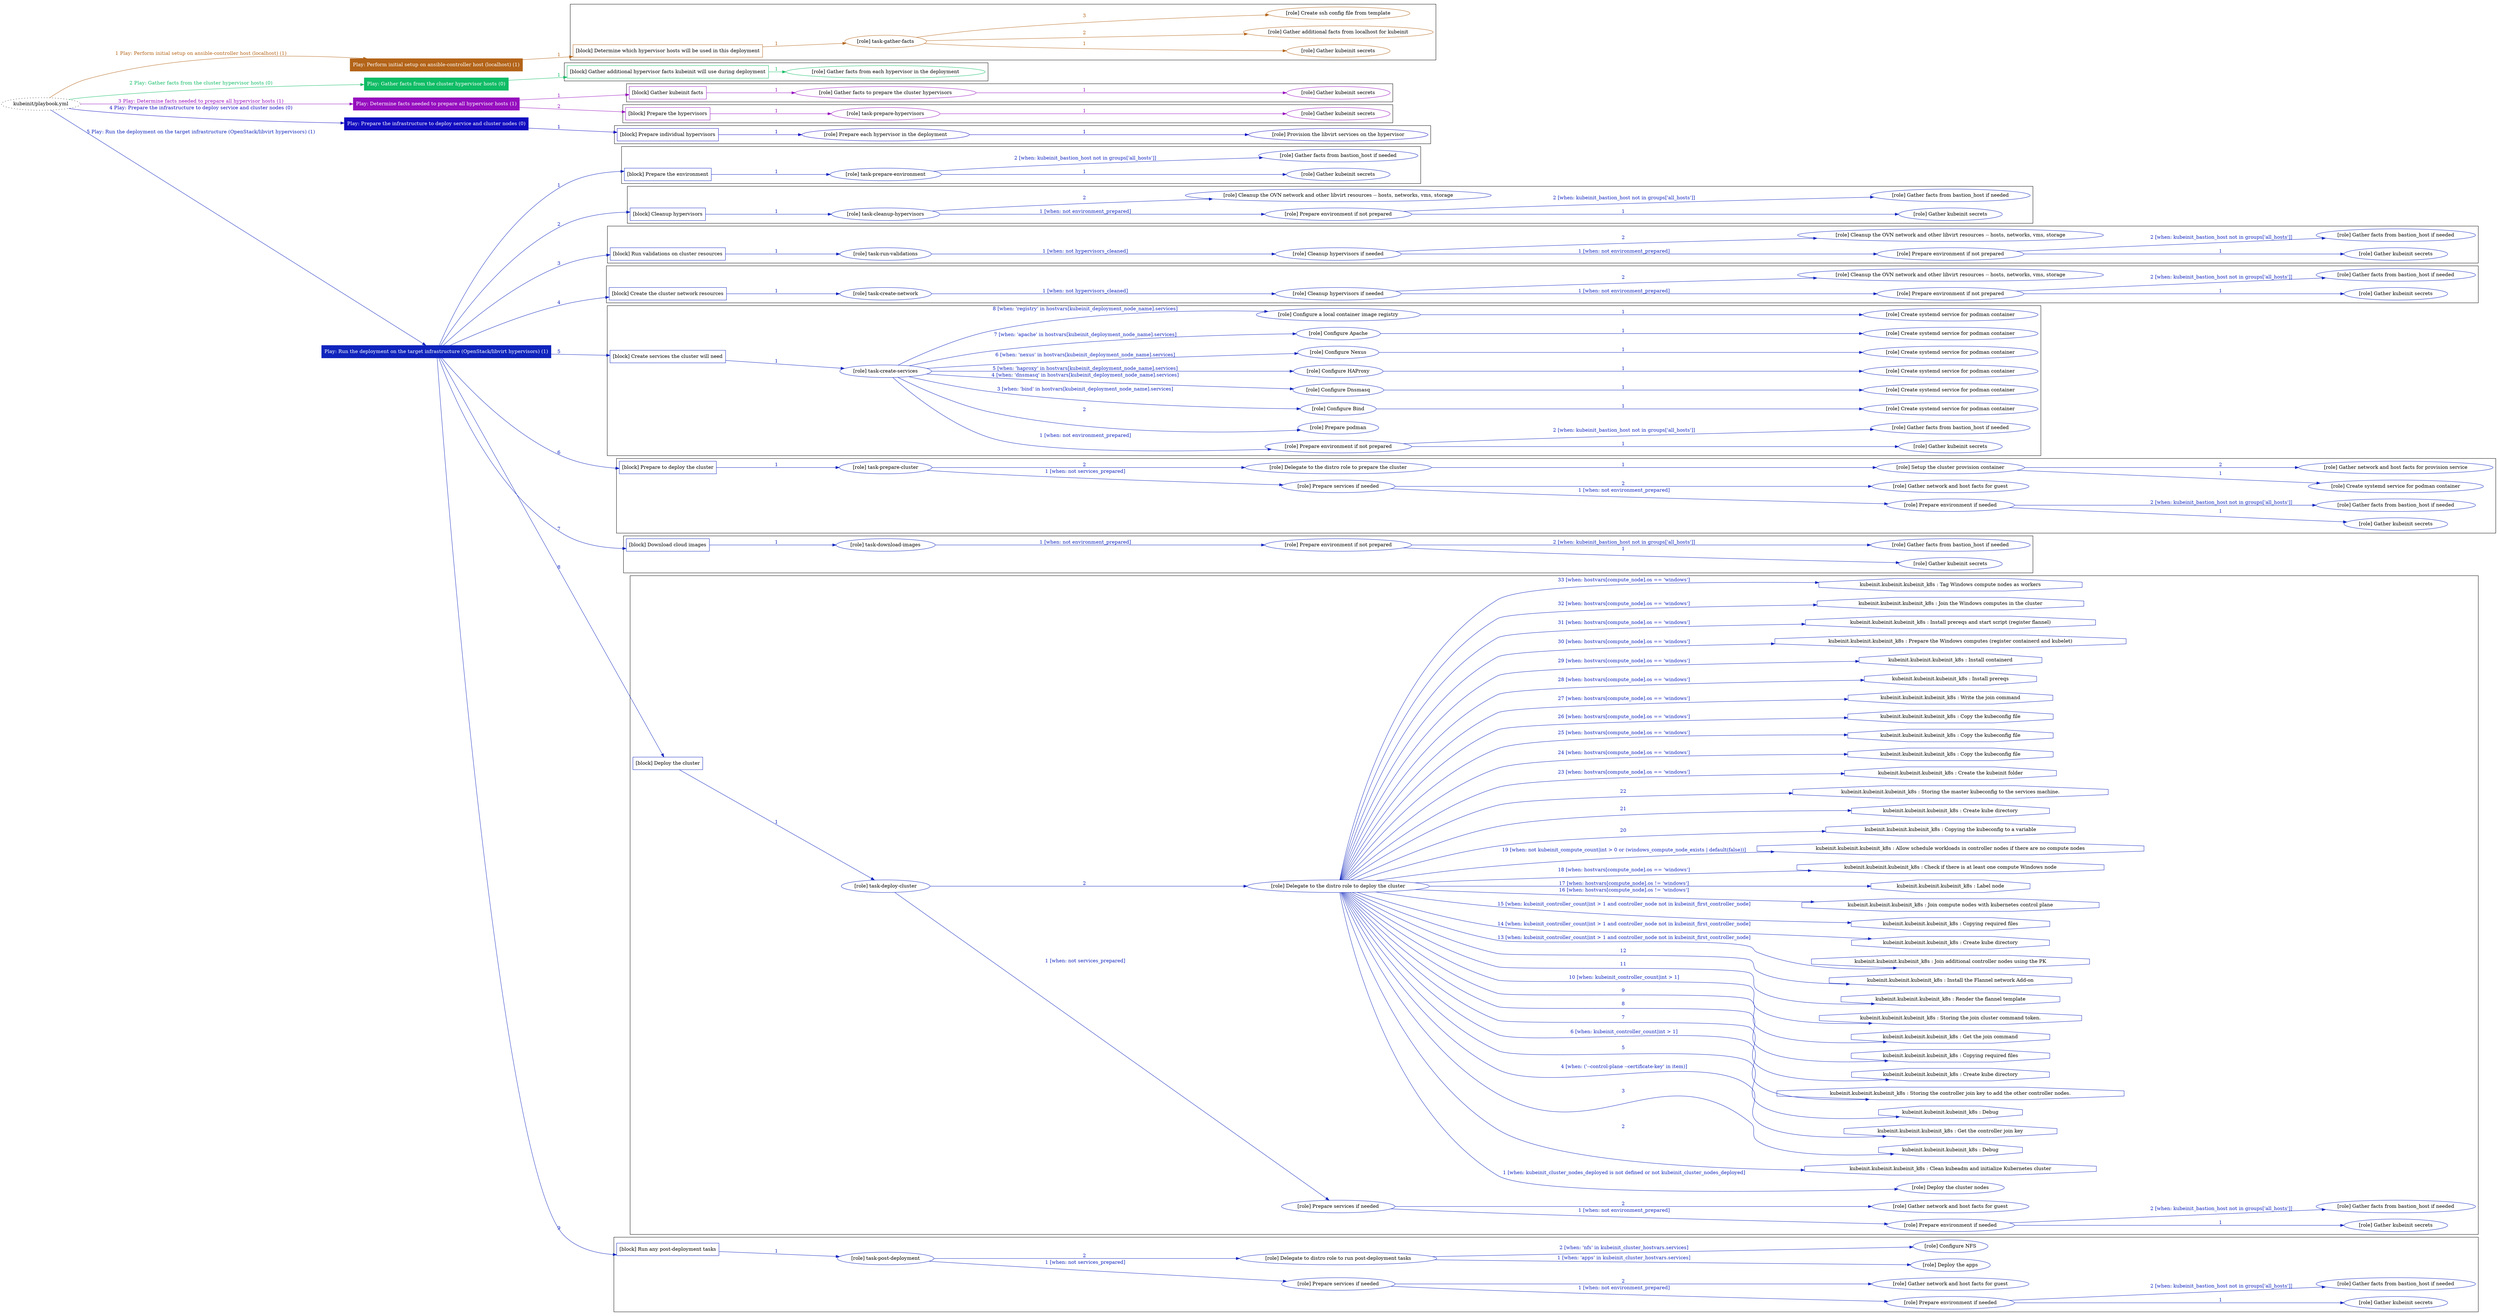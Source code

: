 digraph {
	graph [concentrate=true ordering=in rankdir=LR ratio=fill]
	edge [esep=5 sep=10]
	"kubeinit/playbook.yml" [URL="/home/runner/work/kubeinit/kubeinit/kubeinit/playbook.yml" id=playbook_026f1dd7 style=dotted]
	"kubeinit/playbook.yml" -> play_0943ecb0 [label="1 Play: Perform initial setup on ansible-controller host (localhost) (1)" color="#b36419" fontcolor="#b36419" id=edge_play_0943ecb0 labeltooltip="1 Play: Perform initial setup on ansible-controller host (localhost) (1)" tooltip="1 Play: Perform initial setup on ansible-controller host (localhost) (1)"]
	subgraph "Play: Perform initial setup on ansible-controller host (localhost) (1)" {
		play_0943ecb0 [label="Play: Perform initial setup on ansible-controller host (localhost) (1)" URL="/home/runner/work/kubeinit/kubeinit/kubeinit/playbook.yml" color="#b36419" fontcolor="#ffffff" id=play_0943ecb0 shape=box style=filled tooltip=localhost]
		play_0943ecb0 -> block_83ba5083 [label=1 color="#b36419" fontcolor="#b36419" id=edge_block_83ba5083 labeltooltip=1 tooltip=1]
		subgraph cluster_block_83ba5083 {
			block_83ba5083 [label="[block] Determine which hypervisor hosts will be used in this deployment" URL="/home/runner/work/kubeinit/kubeinit/kubeinit/playbook.yml" color="#b36419" id=block_83ba5083 labeltooltip="Determine which hypervisor hosts will be used in this deployment" shape=box tooltip="Determine which hypervisor hosts will be used in this deployment"]
			block_83ba5083 -> role_8f629734 [label="1 " color="#b36419" fontcolor="#b36419" id=edge_role_8f629734 labeltooltip="1 " tooltip="1 "]
			subgraph "task-gather-facts" {
				role_8f629734 [label="[role] task-gather-facts" URL="/home/runner/work/kubeinit/kubeinit/kubeinit/playbook.yml" color="#b36419" id=role_8f629734 tooltip="task-gather-facts"]
				role_8f629734 -> role_1ba4a0d4 [label="1 " color="#b36419" fontcolor="#b36419" id=edge_role_1ba4a0d4 labeltooltip="1 " tooltip="1 "]
				subgraph "Gather kubeinit secrets" {
					role_1ba4a0d4 [label="[role] Gather kubeinit secrets" URL="/home/runner/.ansible/collections/ansible_collections/kubeinit/kubeinit/roles/kubeinit_prepare/tasks/build_hypervisors_group.yml" color="#b36419" id=role_1ba4a0d4 tooltip="Gather kubeinit secrets"]
				}
				role_8f629734 -> role_50c890a7 [label="2 " color="#b36419" fontcolor="#b36419" id=edge_role_50c890a7 labeltooltip="2 " tooltip="2 "]
				subgraph "Gather additional facts from localhost for kubeinit" {
					role_50c890a7 [label="[role] Gather additional facts from localhost for kubeinit" URL="/home/runner/.ansible/collections/ansible_collections/kubeinit/kubeinit/roles/kubeinit_prepare/tasks/build_hypervisors_group.yml" color="#b36419" id=role_50c890a7 tooltip="Gather additional facts from localhost for kubeinit"]
				}
				role_8f629734 -> role_48082ac3 [label="3 " color="#b36419" fontcolor="#b36419" id=edge_role_48082ac3 labeltooltip="3 " tooltip="3 "]
				subgraph "Create ssh config file from template" {
					role_48082ac3 [label="[role] Create ssh config file from template" URL="/home/runner/.ansible/collections/ansible_collections/kubeinit/kubeinit/roles/kubeinit_prepare/tasks/build_hypervisors_group.yml" color="#b36419" id=role_48082ac3 tooltip="Create ssh config file from template"]
				}
			}
		}
	}
	"kubeinit/playbook.yml" -> play_acc9cb4d [label="2 Play: Gather facts from the cluster hypervisor hosts (0)" color="#10bc65" fontcolor="#10bc65" id=edge_play_acc9cb4d labeltooltip="2 Play: Gather facts from the cluster hypervisor hosts (0)" tooltip="2 Play: Gather facts from the cluster hypervisor hosts (0)"]
	subgraph "Play: Gather facts from the cluster hypervisor hosts (0)" {
		play_acc9cb4d [label="Play: Gather facts from the cluster hypervisor hosts (0)" URL="/home/runner/work/kubeinit/kubeinit/kubeinit/playbook.yml" color="#10bc65" fontcolor="#ffffff" id=play_acc9cb4d shape=box style=filled tooltip="Play: Gather facts from the cluster hypervisor hosts (0)"]
		play_acc9cb4d -> block_ef5a0fbb [label=1 color="#10bc65" fontcolor="#10bc65" id=edge_block_ef5a0fbb labeltooltip=1 tooltip=1]
		subgraph cluster_block_ef5a0fbb {
			block_ef5a0fbb [label="[block] Gather additional hypervisor facts kubeinit will use during deployment" URL="/home/runner/work/kubeinit/kubeinit/kubeinit/playbook.yml" color="#10bc65" id=block_ef5a0fbb labeltooltip="Gather additional hypervisor facts kubeinit will use during deployment" shape=box tooltip="Gather additional hypervisor facts kubeinit will use during deployment"]
			block_ef5a0fbb -> role_fe2ad00c [label="1 " color="#10bc65" fontcolor="#10bc65" id=edge_role_fe2ad00c labeltooltip="1 " tooltip="1 "]
			subgraph "Gather facts from each hypervisor in the deployment" {
				role_fe2ad00c [label="[role] Gather facts from each hypervisor in the deployment" URL="/home/runner/work/kubeinit/kubeinit/kubeinit/playbook.yml" color="#10bc65" id=role_fe2ad00c tooltip="Gather facts from each hypervisor in the deployment"]
			}
		}
	}
	"kubeinit/playbook.yml" -> play_45c56571 [label="3 Play: Determine facts needed to prepare all hypervisor hosts (1)" color="#960ebe" fontcolor="#960ebe" id=edge_play_45c56571 labeltooltip="3 Play: Determine facts needed to prepare all hypervisor hosts (1)" tooltip="3 Play: Determine facts needed to prepare all hypervisor hosts (1)"]
	subgraph "Play: Determine facts needed to prepare all hypervisor hosts (1)" {
		play_45c56571 [label="Play: Determine facts needed to prepare all hypervisor hosts (1)" URL="/home/runner/work/kubeinit/kubeinit/kubeinit/playbook.yml" color="#960ebe" fontcolor="#ffffff" id=play_45c56571 shape=box style=filled tooltip=localhost]
		play_45c56571 -> block_b0325603 [label=1 color="#960ebe" fontcolor="#960ebe" id=edge_block_b0325603 labeltooltip=1 tooltip=1]
		subgraph cluster_block_b0325603 {
			block_b0325603 [label="[block] Gather kubeinit facts" URL="/home/runner/work/kubeinit/kubeinit/kubeinit/playbook.yml" color="#960ebe" id=block_b0325603 labeltooltip="Gather kubeinit facts" shape=box tooltip="Gather kubeinit facts"]
			block_b0325603 -> role_b5751553 [label="1 " color="#960ebe" fontcolor="#960ebe" id=edge_role_b5751553 labeltooltip="1 " tooltip="1 "]
			subgraph "Gather facts to prepare the cluster hypervisors" {
				role_b5751553 [label="[role] Gather facts to prepare the cluster hypervisors" URL="/home/runner/work/kubeinit/kubeinit/kubeinit/playbook.yml" color="#960ebe" id=role_b5751553 tooltip="Gather facts to prepare the cluster hypervisors"]
				role_b5751553 -> role_968657eb [label="1 " color="#960ebe" fontcolor="#960ebe" id=edge_role_968657eb labeltooltip="1 " tooltip="1 "]
				subgraph "Gather kubeinit secrets" {
					role_968657eb [label="[role] Gather kubeinit secrets" URL="/home/runner/.ansible/collections/ansible_collections/kubeinit/kubeinit/roles/kubeinit_prepare/tasks/gather_kubeinit_facts.yml" color="#960ebe" id=role_968657eb tooltip="Gather kubeinit secrets"]
				}
			}
		}
		play_45c56571 -> block_95aa9877 [label=2 color="#960ebe" fontcolor="#960ebe" id=edge_block_95aa9877 labeltooltip=2 tooltip=2]
		subgraph cluster_block_95aa9877 {
			block_95aa9877 [label="[block] Prepare the hypervisors" URL="/home/runner/work/kubeinit/kubeinit/kubeinit/playbook.yml" color="#960ebe" id=block_95aa9877 labeltooltip="Prepare the hypervisors" shape=box tooltip="Prepare the hypervisors"]
			block_95aa9877 -> role_a95022c5 [label="1 " color="#960ebe" fontcolor="#960ebe" id=edge_role_a95022c5 labeltooltip="1 " tooltip="1 "]
			subgraph "task-prepare-hypervisors" {
				role_a95022c5 [label="[role] task-prepare-hypervisors" URL="/home/runner/work/kubeinit/kubeinit/kubeinit/playbook.yml" color="#960ebe" id=role_a95022c5 tooltip="task-prepare-hypervisors"]
				role_a95022c5 -> role_dbdf3c48 [label="1 " color="#960ebe" fontcolor="#960ebe" id=edge_role_dbdf3c48 labeltooltip="1 " tooltip="1 "]
				subgraph "Gather kubeinit secrets" {
					role_dbdf3c48 [label="[role] Gather kubeinit secrets" URL="/home/runner/.ansible/collections/ansible_collections/kubeinit/kubeinit/roles/kubeinit_prepare/tasks/gather_kubeinit_facts.yml" color="#960ebe" id=role_dbdf3c48 tooltip="Gather kubeinit secrets"]
				}
			}
		}
	}
	"kubeinit/playbook.yml" -> play_aaf97467 [label="4 Play: Prepare the infrastructure to deploy service and cluster nodes (0)" color="#110cc0" fontcolor="#110cc0" id=edge_play_aaf97467 labeltooltip="4 Play: Prepare the infrastructure to deploy service and cluster nodes (0)" tooltip="4 Play: Prepare the infrastructure to deploy service and cluster nodes (0)"]
	subgraph "Play: Prepare the infrastructure to deploy service and cluster nodes (0)" {
		play_aaf97467 [label="Play: Prepare the infrastructure to deploy service and cluster nodes (0)" URL="/home/runner/work/kubeinit/kubeinit/kubeinit/playbook.yml" color="#110cc0" fontcolor="#ffffff" id=play_aaf97467 shape=box style=filled tooltip="Play: Prepare the infrastructure to deploy service and cluster nodes (0)"]
		play_aaf97467 -> block_1878d200 [label=1 color="#110cc0" fontcolor="#110cc0" id=edge_block_1878d200 labeltooltip=1 tooltip=1]
		subgraph cluster_block_1878d200 {
			block_1878d200 [label="[block] Prepare individual hypervisors" URL="/home/runner/work/kubeinit/kubeinit/kubeinit/playbook.yml" color="#110cc0" id=block_1878d200 labeltooltip="Prepare individual hypervisors" shape=box tooltip="Prepare individual hypervisors"]
			block_1878d200 -> role_d05e5d1a [label="1 " color="#110cc0" fontcolor="#110cc0" id=edge_role_d05e5d1a labeltooltip="1 " tooltip="1 "]
			subgraph "Prepare each hypervisor in the deployment" {
				role_d05e5d1a [label="[role] Prepare each hypervisor in the deployment" URL="/home/runner/work/kubeinit/kubeinit/kubeinit/playbook.yml" color="#110cc0" id=role_d05e5d1a tooltip="Prepare each hypervisor in the deployment"]
				role_d05e5d1a -> role_fda81f48 [label="1 " color="#110cc0" fontcolor="#110cc0" id=edge_role_fda81f48 labeltooltip="1 " tooltip="1 "]
				subgraph "Provision the libvirt services on the hypervisor" {
					role_fda81f48 [label="[role] Provision the libvirt services on the hypervisor" URL="/home/runner/.ansible/collections/ansible_collections/kubeinit/kubeinit/roles/kubeinit_prepare/tasks/prepare_hypervisor.yml" color="#110cc0" id=role_fda81f48 tooltip="Provision the libvirt services on the hypervisor"]
				}
			}
		}
	}
	"kubeinit/playbook.yml" -> play_a2b31fd8 [label="5 Play: Run the deployment on the target infrastructure (OpenStack/libvirt hypervisors) (1)" color="#0f24bd" fontcolor="#0f24bd" id=edge_play_a2b31fd8 labeltooltip="5 Play: Run the deployment on the target infrastructure (OpenStack/libvirt hypervisors) (1)" tooltip="5 Play: Run the deployment on the target infrastructure (OpenStack/libvirt hypervisors) (1)"]
	subgraph "Play: Run the deployment on the target infrastructure (OpenStack/libvirt hypervisors) (1)" {
		play_a2b31fd8 [label="Play: Run the deployment on the target infrastructure (OpenStack/libvirt hypervisors) (1)" URL="/home/runner/work/kubeinit/kubeinit/kubeinit/playbook.yml" color="#0f24bd" fontcolor="#ffffff" id=play_a2b31fd8 shape=box style=filled tooltip=localhost]
		play_a2b31fd8 -> block_b132c81b [label=1 color="#0f24bd" fontcolor="#0f24bd" id=edge_block_b132c81b labeltooltip=1 tooltip=1]
		subgraph cluster_block_b132c81b {
			block_b132c81b [label="[block] Prepare the environment" URL="/home/runner/work/kubeinit/kubeinit/kubeinit/playbook.yml" color="#0f24bd" id=block_b132c81b labeltooltip="Prepare the environment" shape=box tooltip="Prepare the environment"]
			block_b132c81b -> role_b82d1c27 [label="1 " color="#0f24bd" fontcolor="#0f24bd" id=edge_role_b82d1c27 labeltooltip="1 " tooltip="1 "]
			subgraph "task-prepare-environment" {
				role_b82d1c27 [label="[role] task-prepare-environment" URL="/home/runner/work/kubeinit/kubeinit/kubeinit/playbook.yml" color="#0f24bd" id=role_b82d1c27 tooltip="task-prepare-environment"]
				role_b82d1c27 -> role_99dfa764 [label="1 " color="#0f24bd" fontcolor="#0f24bd" id=edge_role_99dfa764 labeltooltip="1 " tooltip="1 "]
				subgraph "Gather kubeinit secrets" {
					role_99dfa764 [label="[role] Gather kubeinit secrets" URL="/home/runner/.ansible/collections/ansible_collections/kubeinit/kubeinit/roles/kubeinit_prepare/tasks/gather_kubeinit_facts.yml" color="#0f24bd" id=role_99dfa764 tooltip="Gather kubeinit secrets"]
				}
				role_b82d1c27 -> role_df09fd74 [label="2 [when: kubeinit_bastion_host not in groups['all_hosts']]" color="#0f24bd" fontcolor="#0f24bd" id=edge_role_df09fd74 labeltooltip="2 [when: kubeinit_bastion_host not in groups['all_hosts']]" tooltip="2 [when: kubeinit_bastion_host not in groups['all_hosts']]"]
				subgraph "Gather facts from bastion_host if needed" {
					role_df09fd74 [label="[role] Gather facts from bastion_host if needed" URL="/home/runner/.ansible/collections/ansible_collections/kubeinit/kubeinit/roles/kubeinit_prepare/tasks/main.yml" color="#0f24bd" id=role_df09fd74 tooltip="Gather facts from bastion_host if needed"]
				}
			}
		}
		play_a2b31fd8 -> block_0077b7ef [label=2 color="#0f24bd" fontcolor="#0f24bd" id=edge_block_0077b7ef labeltooltip=2 tooltip=2]
		subgraph cluster_block_0077b7ef {
			block_0077b7ef [label="[block] Cleanup hypervisors" URL="/home/runner/work/kubeinit/kubeinit/kubeinit/playbook.yml" color="#0f24bd" id=block_0077b7ef labeltooltip="Cleanup hypervisors" shape=box tooltip="Cleanup hypervisors"]
			block_0077b7ef -> role_6304ac6f [label="1 " color="#0f24bd" fontcolor="#0f24bd" id=edge_role_6304ac6f labeltooltip="1 " tooltip="1 "]
			subgraph "task-cleanup-hypervisors" {
				role_6304ac6f [label="[role] task-cleanup-hypervisors" URL="/home/runner/work/kubeinit/kubeinit/kubeinit/playbook.yml" color="#0f24bd" id=role_6304ac6f tooltip="task-cleanup-hypervisors"]
				role_6304ac6f -> role_3fb42ab2 [label="1 [when: not environment_prepared]" color="#0f24bd" fontcolor="#0f24bd" id=edge_role_3fb42ab2 labeltooltip="1 [when: not environment_prepared]" tooltip="1 [when: not environment_prepared]"]
				subgraph "Prepare environment if not prepared" {
					role_3fb42ab2 [label="[role] Prepare environment if not prepared" URL="/home/runner/.ansible/collections/ansible_collections/kubeinit/kubeinit/roles/kubeinit_libvirt/tasks/cleanup_hypervisors.yml" color="#0f24bd" id=role_3fb42ab2 tooltip="Prepare environment if not prepared"]
					role_3fb42ab2 -> role_c8f484df [label="1 " color="#0f24bd" fontcolor="#0f24bd" id=edge_role_c8f484df labeltooltip="1 " tooltip="1 "]
					subgraph "Gather kubeinit secrets" {
						role_c8f484df [label="[role] Gather kubeinit secrets" URL="/home/runner/.ansible/collections/ansible_collections/kubeinit/kubeinit/roles/kubeinit_prepare/tasks/gather_kubeinit_facts.yml" color="#0f24bd" id=role_c8f484df tooltip="Gather kubeinit secrets"]
					}
					role_3fb42ab2 -> role_d404a7ba [label="2 [when: kubeinit_bastion_host not in groups['all_hosts']]" color="#0f24bd" fontcolor="#0f24bd" id=edge_role_d404a7ba labeltooltip="2 [when: kubeinit_bastion_host not in groups['all_hosts']]" tooltip="2 [when: kubeinit_bastion_host not in groups['all_hosts']]"]
					subgraph "Gather facts from bastion_host if needed" {
						role_d404a7ba [label="[role] Gather facts from bastion_host if needed" URL="/home/runner/.ansible/collections/ansible_collections/kubeinit/kubeinit/roles/kubeinit_prepare/tasks/main.yml" color="#0f24bd" id=role_d404a7ba tooltip="Gather facts from bastion_host if needed"]
					}
				}
				role_6304ac6f -> role_8fa2cc5b [label="2 " color="#0f24bd" fontcolor="#0f24bd" id=edge_role_8fa2cc5b labeltooltip="2 " tooltip="2 "]
				subgraph "Cleanup the OVN network and other libvirt resources -- hosts, networks, vms, storage" {
					role_8fa2cc5b [label="[role] Cleanup the OVN network and other libvirt resources -- hosts, networks, vms, storage" URL="/home/runner/.ansible/collections/ansible_collections/kubeinit/kubeinit/roles/kubeinit_libvirt/tasks/cleanup_hypervisors.yml" color="#0f24bd" id=role_8fa2cc5b tooltip="Cleanup the OVN network and other libvirt resources -- hosts, networks, vms, storage"]
				}
			}
		}
		play_a2b31fd8 -> block_d529ab21 [label=3 color="#0f24bd" fontcolor="#0f24bd" id=edge_block_d529ab21 labeltooltip=3 tooltip=3]
		subgraph cluster_block_d529ab21 {
			block_d529ab21 [label="[block] Run validations on cluster resources" URL="/home/runner/work/kubeinit/kubeinit/kubeinit/playbook.yml" color="#0f24bd" id=block_d529ab21 labeltooltip="Run validations on cluster resources" shape=box tooltip="Run validations on cluster resources"]
			block_d529ab21 -> role_cab3bb2b [label="1 " color="#0f24bd" fontcolor="#0f24bd" id=edge_role_cab3bb2b labeltooltip="1 " tooltip="1 "]
			subgraph "task-run-validations" {
				role_cab3bb2b [label="[role] task-run-validations" URL="/home/runner/work/kubeinit/kubeinit/kubeinit/playbook.yml" color="#0f24bd" id=role_cab3bb2b tooltip="task-run-validations"]
				role_cab3bb2b -> role_43a66f45 [label="1 [when: not hypervisors_cleaned]" color="#0f24bd" fontcolor="#0f24bd" id=edge_role_43a66f45 labeltooltip="1 [when: not hypervisors_cleaned]" tooltip="1 [when: not hypervisors_cleaned]"]
				subgraph "Cleanup hypervisors if needed" {
					role_43a66f45 [label="[role] Cleanup hypervisors if needed" URL="/home/runner/.ansible/collections/ansible_collections/kubeinit/kubeinit/roles/kubeinit_validations/tasks/main.yml" color="#0f24bd" id=role_43a66f45 tooltip="Cleanup hypervisors if needed"]
					role_43a66f45 -> role_843c4414 [label="1 [when: not environment_prepared]" color="#0f24bd" fontcolor="#0f24bd" id=edge_role_843c4414 labeltooltip="1 [when: not environment_prepared]" tooltip="1 [when: not environment_prepared]"]
					subgraph "Prepare environment if not prepared" {
						role_843c4414 [label="[role] Prepare environment if not prepared" URL="/home/runner/.ansible/collections/ansible_collections/kubeinit/kubeinit/roles/kubeinit_libvirt/tasks/cleanup_hypervisors.yml" color="#0f24bd" id=role_843c4414 tooltip="Prepare environment if not prepared"]
						role_843c4414 -> role_a5aacb20 [label="1 " color="#0f24bd" fontcolor="#0f24bd" id=edge_role_a5aacb20 labeltooltip="1 " tooltip="1 "]
						subgraph "Gather kubeinit secrets" {
							role_a5aacb20 [label="[role] Gather kubeinit secrets" URL="/home/runner/.ansible/collections/ansible_collections/kubeinit/kubeinit/roles/kubeinit_prepare/tasks/gather_kubeinit_facts.yml" color="#0f24bd" id=role_a5aacb20 tooltip="Gather kubeinit secrets"]
						}
						role_843c4414 -> role_d7701191 [label="2 [when: kubeinit_bastion_host not in groups['all_hosts']]" color="#0f24bd" fontcolor="#0f24bd" id=edge_role_d7701191 labeltooltip="2 [when: kubeinit_bastion_host not in groups['all_hosts']]" tooltip="2 [when: kubeinit_bastion_host not in groups['all_hosts']]"]
						subgraph "Gather facts from bastion_host if needed" {
							role_d7701191 [label="[role] Gather facts from bastion_host if needed" URL="/home/runner/.ansible/collections/ansible_collections/kubeinit/kubeinit/roles/kubeinit_prepare/tasks/main.yml" color="#0f24bd" id=role_d7701191 tooltip="Gather facts from bastion_host if needed"]
						}
					}
					role_43a66f45 -> role_6d13789b [label="2 " color="#0f24bd" fontcolor="#0f24bd" id=edge_role_6d13789b labeltooltip="2 " tooltip="2 "]
					subgraph "Cleanup the OVN network and other libvirt resources -- hosts, networks, vms, storage" {
						role_6d13789b [label="[role] Cleanup the OVN network and other libvirt resources -- hosts, networks, vms, storage" URL="/home/runner/.ansible/collections/ansible_collections/kubeinit/kubeinit/roles/kubeinit_libvirt/tasks/cleanup_hypervisors.yml" color="#0f24bd" id=role_6d13789b tooltip="Cleanup the OVN network and other libvirt resources -- hosts, networks, vms, storage"]
					}
				}
			}
		}
		play_a2b31fd8 -> block_1151419e [label=4 color="#0f24bd" fontcolor="#0f24bd" id=edge_block_1151419e labeltooltip=4 tooltip=4]
		subgraph cluster_block_1151419e {
			block_1151419e [label="[block] Create the cluster network resources" URL="/home/runner/work/kubeinit/kubeinit/kubeinit/playbook.yml" color="#0f24bd" id=block_1151419e labeltooltip="Create the cluster network resources" shape=box tooltip="Create the cluster network resources"]
			block_1151419e -> role_25165628 [label="1 " color="#0f24bd" fontcolor="#0f24bd" id=edge_role_25165628 labeltooltip="1 " tooltip="1 "]
			subgraph "task-create-network" {
				role_25165628 [label="[role] task-create-network" URL="/home/runner/work/kubeinit/kubeinit/kubeinit/playbook.yml" color="#0f24bd" id=role_25165628 tooltip="task-create-network"]
				role_25165628 -> role_f4c3b76f [label="1 [when: not hypervisors_cleaned]" color="#0f24bd" fontcolor="#0f24bd" id=edge_role_f4c3b76f labeltooltip="1 [when: not hypervisors_cleaned]" tooltip="1 [when: not hypervisors_cleaned]"]
				subgraph "Cleanup hypervisors if needed" {
					role_f4c3b76f [label="[role] Cleanup hypervisors if needed" URL="/home/runner/.ansible/collections/ansible_collections/kubeinit/kubeinit/roles/kubeinit_libvirt/tasks/create_network.yml" color="#0f24bd" id=role_f4c3b76f tooltip="Cleanup hypervisors if needed"]
					role_f4c3b76f -> role_67aa3dc0 [label="1 [when: not environment_prepared]" color="#0f24bd" fontcolor="#0f24bd" id=edge_role_67aa3dc0 labeltooltip="1 [when: not environment_prepared]" tooltip="1 [when: not environment_prepared]"]
					subgraph "Prepare environment if not prepared" {
						role_67aa3dc0 [label="[role] Prepare environment if not prepared" URL="/home/runner/.ansible/collections/ansible_collections/kubeinit/kubeinit/roles/kubeinit_libvirt/tasks/cleanup_hypervisors.yml" color="#0f24bd" id=role_67aa3dc0 tooltip="Prepare environment if not prepared"]
						role_67aa3dc0 -> role_486bfbb6 [label="1 " color="#0f24bd" fontcolor="#0f24bd" id=edge_role_486bfbb6 labeltooltip="1 " tooltip="1 "]
						subgraph "Gather kubeinit secrets" {
							role_486bfbb6 [label="[role] Gather kubeinit secrets" URL="/home/runner/.ansible/collections/ansible_collections/kubeinit/kubeinit/roles/kubeinit_prepare/tasks/gather_kubeinit_facts.yml" color="#0f24bd" id=role_486bfbb6 tooltip="Gather kubeinit secrets"]
						}
						role_67aa3dc0 -> role_9aa95953 [label="2 [when: kubeinit_bastion_host not in groups['all_hosts']]" color="#0f24bd" fontcolor="#0f24bd" id=edge_role_9aa95953 labeltooltip="2 [when: kubeinit_bastion_host not in groups['all_hosts']]" tooltip="2 [when: kubeinit_bastion_host not in groups['all_hosts']]"]
						subgraph "Gather facts from bastion_host if needed" {
							role_9aa95953 [label="[role] Gather facts from bastion_host if needed" URL="/home/runner/.ansible/collections/ansible_collections/kubeinit/kubeinit/roles/kubeinit_prepare/tasks/main.yml" color="#0f24bd" id=role_9aa95953 tooltip="Gather facts from bastion_host if needed"]
						}
					}
					role_f4c3b76f -> role_c69ca2b0 [label="2 " color="#0f24bd" fontcolor="#0f24bd" id=edge_role_c69ca2b0 labeltooltip="2 " tooltip="2 "]
					subgraph "Cleanup the OVN network and other libvirt resources -- hosts, networks, vms, storage" {
						role_c69ca2b0 [label="[role] Cleanup the OVN network and other libvirt resources -- hosts, networks, vms, storage" URL="/home/runner/.ansible/collections/ansible_collections/kubeinit/kubeinit/roles/kubeinit_libvirt/tasks/cleanup_hypervisors.yml" color="#0f24bd" id=role_c69ca2b0 tooltip="Cleanup the OVN network and other libvirt resources -- hosts, networks, vms, storage"]
					}
				}
			}
		}
		play_a2b31fd8 -> block_f6ad4689 [label=5 color="#0f24bd" fontcolor="#0f24bd" id=edge_block_f6ad4689 labeltooltip=5 tooltip=5]
		subgraph cluster_block_f6ad4689 {
			block_f6ad4689 [label="[block] Create services the cluster will need" URL="/home/runner/work/kubeinit/kubeinit/kubeinit/playbook.yml" color="#0f24bd" id=block_f6ad4689 labeltooltip="Create services the cluster will need" shape=box tooltip="Create services the cluster will need"]
			block_f6ad4689 -> role_da526ad5 [label="1 " color="#0f24bd" fontcolor="#0f24bd" id=edge_role_da526ad5 labeltooltip="1 " tooltip="1 "]
			subgraph "task-create-services" {
				role_da526ad5 [label="[role] task-create-services" URL="/home/runner/work/kubeinit/kubeinit/kubeinit/playbook.yml" color="#0f24bd" id=role_da526ad5 tooltip="task-create-services"]
				role_da526ad5 -> role_318fa623 [label="1 [when: not environment_prepared]" color="#0f24bd" fontcolor="#0f24bd" id=edge_role_318fa623 labeltooltip="1 [when: not environment_prepared]" tooltip="1 [when: not environment_prepared]"]
				subgraph "Prepare environment if not prepared" {
					role_318fa623 [label="[role] Prepare environment if not prepared" URL="/home/runner/.ansible/collections/ansible_collections/kubeinit/kubeinit/roles/kubeinit_services/tasks/main.yml" color="#0f24bd" id=role_318fa623 tooltip="Prepare environment if not prepared"]
					role_318fa623 -> role_9009c6ed [label="1 " color="#0f24bd" fontcolor="#0f24bd" id=edge_role_9009c6ed labeltooltip="1 " tooltip="1 "]
					subgraph "Gather kubeinit secrets" {
						role_9009c6ed [label="[role] Gather kubeinit secrets" URL="/home/runner/.ansible/collections/ansible_collections/kubeinit/kubeinit/roles/kubeinit_prepare/tasks/gather_kubeinit_facts.yml" color="#0f24bd" id=role_9009c6ed tooltip="Gather kubeinit secrets"]
					}
					role_318fa623 -> role_dac01441 [label="2 [when: kubeinit_bastion_host not in groups['all_hosts']]" color="#0f24bd" fontcolor="#0f24bd" id=edge_role_dac01441 labeltooltip="2 [when: kubeinit_bastion_host not in groups['all_hosts']]" tooltip="2 [when: kubeinit_bastion_host not in groups['all_hosts']]"]
					subgraph "Gather facts from bastion_host if needed" {
						role_dac01441 [label="[role] Gather facts from bastion_host if needed" URL="/home/runner/.ansible/collections/ansible_collections/kubeinit/kubeinit/roles/kubeinit_prepare/tasks/main.yml" color="#0f24bd" id=role_dac01441 tooltip="Gather facts from bastion_host if needed"]
					}
				}
				role_da526ad5 -> role_c31fa9f2 [label="2 " color="#0f24bd" fontcolor="#0f24bd" id=edge_role_c31fa9f2 labeltooltip="2 " tooltip="2 "]
				subgraph "Prepare podman" {
					role_c31fa9f2 [label="[role] Prepare podman" URL="/home/runner/.ansible/collections/ansible_collections/kubeinit/kubeinit/roles/kubeinit_services/tasks/00_create_service_pod.yml" color="#0f24bd" id=role_c31fa9f2 tooltip="Prepare podman"]
				}
				role_da526ad5 -> role_9fa3c2b6 [label="3 [when: 'bind' in hostvars[kubeinit_deployment_node_name].services]" color="#0f24bd" fontcolor="#0f24bd" id=edge_role_9fa3c2b6 labeltooltip="3 [when: 'bind' in hostvars[kubeinit_deployment_node_name].services]" tooltip="3 [when: 'bind' in hostvars[kubeinit_deployment_node_name].services]"]
				subgraph "Configure Bind" {
					role_9fa3c2b6 [label="[role] Configure Bind" URL="/home/runner/.ansible/collections/ansible_collections/kubeinit/kubeinit/roles/kubeinit_services/tasks/start_services_containers.yml" color="#0f24bd" id=role_9fa3c2b6 tooltip="Configure Bind"]
					role_9fa3c2b6 -> role_6010c677 [label="1 " color="#0f24bd" fontcolor="#0f24bd" id=edge_role_6010c677 labeltooltip="1 " tooltip="1 "]
					subgraph "Create systemd service for podman container" {
						role_6010c677 [label="[role] Create systemd service for podman container" URL="/home/runner/.ansible/collections/ansible_collections/kubeinit/kubeinit/roles/kubeinit_bind/tasks/main.yml" color="#0f24bd" id=role_6010c677 tooltip="Create systemd service for podman container"]
					}
				}
				role_da526ad5 -> role_62cb804d [label="4 [when: 'dnsmasq' in hostvars[kubeinit_deployment_node_name].services]" color="#0f24bd" fontcolor="#0f24bd" id=edge_role_62cb804d labeltooltip="4 [when: 'dnsmasq' in hostvars[kubeinit_deployment_node_name].services]" tooltip="4 [when: 'dnsmasq' in hostvars[kubeinit_deployment_node_name].services]"]
				subgraph "Configure Dnsmasq" {
					role_62cb804d [label="[role] Configure Dnsmasq" URL="/home/runner/.ansible/collections/ansible_collections/kubeinit/kubeinit/roles/kubeinit_services/tasks/start_services_containers.yml" color="#0f24bd" id=role_62cb804d tooltip="Configure Dnsmasq"]
					role_62cb804d -> role_d3c9b575 [label="1 " color="#0f24bd" fontcolor="#0f24bd" id=edge_role_d3c9b575 labeltooltip="1 " tooltip="1 "]
					subgraph "Create systemd service for podman container" {
						role_d3c9b575 [label="[role] Create systemd service for podman container" URL="/home/runner/.ansible/collections/ansible_collections/kubeinit/kubeinit/roles/kubeinit_dnsmasq/tasks/main.yml" color="#0f24bd" id=role_d3c9b575 tooltip="Create systemd service for podman container"]
					}
				}
				role_da526ad5 -> role_e2054ec3 [label="5 [when: 'haproxy' in hostvars[kubeinit_deployment_node_name].services]" color="#0f24bd" fontcolor="#0f24bd" id=edge_role_e2054ec3 labeltooltip="5 [when: 'haproxy' in hostvars[kubeinit_deployment_node_name].services]" tooltip="5 [when: 'haproxy' in hostvars[kubeinit_deployment_node_name].services]"]
				subgraph "Configure HAProxy" {
					role_e2054ec3 [label="[role] Configure HAProxy" URL="/home/runner/.ansible/collections/ansible_collections/kubeinit/kubeinit/roles/kubeinit_services/tasks/start_services_containers.yml" color="#0f24bd" id=role_e2054ec3 tooltip="Configure HAProxy"]
					role_e2054ec3 -> role_7135e706 [label="1 " color="#0f24bd" fontcolor="#0f24bd" id=edge_role_7135e706 labeltooltip="1 " tooltip="1 "]
					subgraph "Create systemd service for podman container" {
						role_7135e706 [label="[role] Create systemd service for podman container" URL="/home/runner/.ansible/collections/ansible_collections/kubeinit/kubeinit/roles/kubeinit_haproxy/tasks/main.yml" color="#0f24bd" id=role_7135e706 tooltip="Create systemd service for podman container"]
					}
				}
				role_da526ad5 -> role_4888b440 [label="6 [when: 'nexus' in hostvars[kubeinit_deployment_node_name].services]" color="#0f24bd" fontcolor="#0f24bd" id=edge_role_4888b440 labeltooltip="6 [when: 'nexus' in hostvars[kubeinit_deployment_node_name].services]" tooltip="6 [when: 'nexus' in hostvars[kubeinit_deployment_node_name].services]"]
				subgraph "Configure Nexus" {
					role_4888b440 [label="[role] Configure Nexus" URL="/home/runner/.ansible/collections/ansible_collections/kubeinit/kubeinit/roles/kubeinit_services/tasks/start_services_containers.yml" color="#0f24bd" id=role_4888b440 tooltip="Configure Nexus"]
					role_4888b440 -> role_6d158572 [label="1 " color="#0f24bd" fontcolor="#0f24bd" id=edge_role_6d158572 labeltooltip="1 " tooltip="1 "]
					subgraph "Create systemd service for podman container" {
						role_6d158572 [label="[role] Create systemd service for podman container" URL="/home/runner/.ansible/collections/ansible_collections/kubeinit/kubeinit/roles/kubeinit_nexus/tasks/main.yml" color="#0f24bd" id=role_6d158572 tooltip="Create systemd service for podman container"]
					}
				}
				role_da526ad5 -> role_adfcf873 [label="7 [when: 'apache' in hostvars[kubeinit_deployment_node_name].services]" color="#0f24bd" fontcolor="#0f24bd" id=edge_role_adfcf873 labeltooltip="7 [when: 'apache' in hostvars[kubeinit_deployment_node_name].services]" tooltip="7 [when: 'apache' in hostvars[kubeinit_deployment_node_name].services]"]
				subgraph "Configure Apache" {
					role_adfcf873 [label="[role] Configure Apache" URL="/home/runner/.ansible/collections/ansible_collections/kubeinit/kubeinit/roles/kubeinit_services/tasks/start_services_containers.yml" color="#0f24bd" id=role_adfcf873 tooltip="Configure Apache"]
					role_adfcf873 -> role_2dd23f73 [label="1 " color="#0f24bd" fontcolor="#0f24bd" id=edge_role_2dd23f73 labeltooltip="1 " tooltip="1 "]
					subgraph "Create systemd service for podman container" {
						role_2dd23f73 [label="[role] Create systemd service for podman container" URL="/home/runner/.ansible/collections/ansible_collections/kubeinit/kubeinit/roles/kubeinit_apache/tasks/main.yml" color="#0f24bd" id=role_2dd23f73 tooltip="Create systemd service for podman container"]
					}
				}
				role_da526ad5 -> role_a11e5713 [label="8 [when: 'registry' in hostvars[kubeinit_deployment_node_name].services]" color="#0f24bd" fontcolor="#0f24bd" id=edge_role_a11e5713 labeltooltip="8 [when: 'registry' in hostvars[kubeinit_deployment_node_name].services]" tooltip="8 [when: 'registry' in hostvars[kubeinit_deployment_node_name].services]"]
				subgraph "Configure a local container image registry" {
					role_a11e5713 [label="[role] Configure a local container image registry" URL="/home/runner/.ansible/collections/ansible_collections/kubeinit/kubeinit/roles/kubeinit_services/tasks/start_services_containers.yml" color="#0f24bd" id=role_a11e5713 tooltip="Configure a local container image registry"]
					role_a11e5713 -> role_ce35313e [label="1 " color="#0f24bd" fontcolor="#0f24bd" id=edge_role_ce35313e labeltooltip="1 " tooltip="1 "]
					subgraph "Create systemd service for podman container" {
						role_ce35313e [label="[role] Create systemd service for podman container" URL="/home/runner/.ansible/collections/ansible_collections/kubeinit/kubeinit/roles/kubeinit_registry/tasks/main.yml" color="#0f24bd" id=role_ce35313e tooltip="Create systemd service for podman container"]
					}
				}
			}
		}
		play_a2b31fd8 -> block_b655cf42 [label=6 color="#0f24bd" fontcolor="#0f24bd" id=edge_block_b655cf42 labeltooltip=6 tooltip=6]
		subgraph cluster_block_b655cf42 {
			block_b655cf42 [label="[block] Prepare to deploy the cluster" URL="/home/runner/work/kubeinit/kubeinit/kubeinit/playbook.yml" color="#0f24bd" id=block_b655cf42 labeltooltip="Prepare to deploy the cluster" shape=box tooltip="Prepare to deploy the cluster"]
			block_b655cf42 -> role_44cbf1c1 [label="1 " color="#0f24bd" fontcolor="#0f24bd" id=edge_role_44cbf1c1 labeltooltip="1 " tooltip="1 "]
			subgraph "task-prepare-cluster" {
				role_44cbf1c1 [label="[role] task-prepare-cluster" URL="/home/runner/work/kubeinit/kubeinit/kubeinit/playbook.yml" color="#0f24bd" id=role_44cbf1c1 tooltip="task-prepare-cluster"]
				role_44cbf1c1 -> role_e7b73ef6 [label="1 [when: not services_prepared]" color="#0f24bd" fontcolor="#0f24bd" id=edge_role_e7b73ef6 labeltooltip="1 [when: not services_prepared]" tooltip="1 [when: not services_prepared]"]
				subgraph "Prepare services if needed" {
					role_e7b73ef6 [label="[role] Prepare services if needed" URL="/home/runner/.ansible/collections/ansible_collections/kubeinit/kubeinit/roles/kubeinit_prepare/tasks/prepare_cluster.yml" color="#0f24bd" id=role_e7b73ef6 tooltip="Prepare services if needed"]
					role_e7b73ef6 -> role_842154cf [label="1 [when: not environment_prepared]" color="#0f24bd" fontcolor="#0f24bd" id=edge_role_842154cf labeltooltip="1 [when: not environment_prepared]" tooltip="1 [when: not environment_prepared]"]
					subgraph "Prepare environment if needed" {
						role_842154cf [label="[role] Prepare environment if needed" URL="/home/runner/.ansible/collections/ansible_collections/kubeinit/kubeinit/roles/kubeinit_services/tasks/prepare_services.yml" color="#0f24bd" id=role_842154cf tooltip="Prepare environment if needed"]
						role_842154cf -> role_6980c1d7 [label="1 " color="#0f24bd" fontcolor="#0f24bd" id=edge_role_6980c1d7 labeltooltip="1 " tooltip="1 "]
						subgraph "Gather kubeinit secrets" {
							role_6980c1d7 [label="[role] Gather kubeinit secrets" URL="/home/runner/.ansible/collections/ansible_collections/kubeinit/kubeinit/roles/kubeinit_prepare/tasks/gather_kubeinit_facts.yml" color="#0f24bd" id=role_6980c1d7 tooltip="Gather kubeinit secrets"]
						}
						role_842154cf -> role_9e3b8bc1 [label="2 [when: kubeinit_bastion_host not in groups['all_hosts']]" color="#0f24bd" fontcolor="#0f24bd" id=edge_role_9e3b8bc1 labeltooltip="2 [when: kubeinit_bastion_host not in groups['all_hosts']]" tooltip="2 [when: kubeinit_bastion_host not in groups['all_hosts']]"]
						subgraph "Gather facts from bastion_host if needed" {
							role_9e3b8bc1 [label="[role] Gather facts from bastion_host if needed" URL="/home/runner/.ansible/collections/ansible_collections/kubeinit/kubeinit/roles/kubeinit_prepare/tasks/main.yml" color="#0f24bd" id=role_9e3b8bc1 tooltip="Gather facts from bastion_host if needed"]
						}
					}
					role_e7b73ef6 -> role_5369a00b [label="2 " color="#0f24bd" fontcolor="#0f24bd" id=edge_role_5369a00b labeltooltip="2 " tooltip="2 "]
					subgraph "Gather network and host facts for guest" {
						role_5369a00b [label="[role] Gather network and host facts for guest" URL="/home/runner/.ansible/collections/ansible_collections/kubeinit/kubeinit/roles/kubeinit_services/tasks/prepare_services.yml" color="#0f24bd" id=role_5369a00b tooltip="Gather network and host facts for guest"]
					}
				}
				role_44cbf1c1 -> role_1ba9b49e [label="2 " color="#0f24bd" fontcolor="#0f24bd" id=edge_role_1ba9b49e labeltooltip="2 " tooltip="2 "]
				subgraph "Delegate to the distro role to prepare the cluster" {
					role_1ba9b49e [label="[role] Delegate to the distro role to prepare the cluster" URL="/home/runner/.ansible/collections/ansible_collections/kubeinit/kubeinit/roles/kubeinit_prepare/tasks/prepare_cluster.yml" color="#0f24bd" id=role_1ba9b49e tooltip="Delegate to the distro role to prepare the cluster"]
					role_1ba9b49e -> role_36bdec8e [label="1 " color="#0f24bd" fontcolor="#0f24bd" id=edge_role_36bdec8e labeltooltip="1 " tooltip="1 "]
					subgraph "Setup the cluster provision container" {
						role_36bdec8e [label="[role] Setup the cluster provision container" URL="/home/runner/.ansible/collections/ansible_collections/kubeinit/kubeinit/roles/kubeinit_k8s/tasks/prepare_cluster.yml" color="#0f24bd" id=role_36bdec8e tooltip="Setup the cluster provision container"]
						role_36bdec8e -> role_94d102c0 [label="1 " color="#0f24bd" fontcolor="#0f24bd" id=edge_role_94d102c0 labeltooltip="1 " tooltip="1 "]
						subgraph "Create systemd service for podman container" {
							role_94d102c0 [label="[role] Create systemd service for podman container" URL="/home/runner/.ansible/collections/ansible_collections/kubeinit/kubeinit/roles/kubeinit_services/tasks/create_provision_container.yml" color="#0f24bd" id=role_94d102c0 tooltip="Create systemd service for podman container"]
						}
						role_36bdec8e -> role_5bc5c357 [label="2 " color="#0f24bd" fontcolor="#0f24bd" id=edge_role_5bc5c357 labeltooltip="2 " tooltip="2 "]
						subgraph "Gather network and host facts for provision service" {
							role_5bc5c357 [label="[role] Gather network and host facts for provision service" URL="/home/runner/.ansible/collections/ansible_collections/kubeinit/kubeinit/roles/kubeinit_services/tasks/create_provision_container.yml" color="#0f24bd" id=role_5bc5c357 tooltip="Gather network and host facts for provision service"]
						}
					}
				}
			}
		}
		play_a2b31fd8 -> block_54cd187c [label=7 color="#0f24bd" fontcolor="#0f24bd" id=edge_block_54cd187c labeltooltip=7 tooltip=7]
		subgraph cluster_block_54cd187c {
			block_54cd187c [label="[block] Download cloud images" URL="/home/runner/work/kubeinit/kubeinit/kubeinit/playbook.yml" color="#0f24bd" id=block_54cd187c labeltooltip="Download cloud images" shape=box tooltip="Download cloud images"]
			block_54cd187c -> role_725cdffb [label="1 " color="#0f24bd" fontcolor="#0f24bd" id=edge_role_725cdffb labeltooltip="1 " tooltip="1 "]
			subgraph "task-download-images" {
				role_725cdffb [label="[role] task-download-images" URL="/home/runner/work/kubeinit/kubeinit/kubeinit/playbook.yml" color="#0f24bd" id=role_725cdffb tooltip="task-download-images"]
				role_725cdffb -> role_a63f919c [label="1 [when: not environment_prepared]" color="#0f24bd" fontcolor="#0f24bd" id=edge_role_a63f919c labeltooltip="1 [when: not environment_prepared]" tooltip="1 [when: not environment_prepared]"]
				subgraph "Prepare environment if not prepared" {
					role_a63f919c [label="[role] Prepare environment if not prepared" URL="/home/runner/.ansible/collections/ansible_collections/kubeinit/kubeinit/roles/kubeinit_libvirt/tasks/download_cloud_images.yml" color="#0f24bd" id=role_a63f919c tooltip="Prepare environment if not prepared"]
					role_a63f919c -> role_bfbe04fb [label="1 " color="#0f24bd" fontcolor="#0f24bd" id=edge_role_bfbe04fb labeltooltip="1 " tooltip="1 "]
					subgraph "Gather kubeinit secrets" {
						role_bfbe04fb [label="[role] Gather kubeinit secrets" URL="/home/runner/.ansible/collections/ansible_collections/kubeinit/kubeinit/roles/kubeinit_prepare/tasks/gather_kubeinit_facts.yml" color="#0f24bd" id=role_bfbe04fb tooltip="Gather kubeinit secrets"]
					}
					role_a63f919c -> role_39cec14f [label="2 [when: kubeinit_bastion_host not in groups['all_hosts']]" color="#0f24bd" fontcolor="#0f24bd" id=edge_role_39cec14f labeltooltip="2 [when: kubeinit_bastion_host not in groups['all_hosts']]" tooltip="2 [when: kubeinit_bastion_host not in groups['all_hosts']]"]
					subgraph "Gather facts from bastion_host if needed" {
						role_39cec14f [label="[role] Gather facts from bastion_host if needed" URL="/home/runner/.ansible/collections/ansible_collections/kubeinit/kubeinit/roles/kubeinit_prepare/tasks/main.yml" color="#0f24bd" id=role_39cec14f tooltip="Gather facts from bastion_host if needed"]
					}
				}
			}
		}
		play_a2b31fd8 -> block_c7c52a54 [label=8 color="#0f24bd" fontcolor="#0f24bd" id=edge_block_c7c52a54 labeltooltip=8 tooltip=8]
		subgraph cluster_block_c7c52a54 {
			block_c7c52a54 [label="[block] Deploy the cluster" URL="/home/runner/work/kubeinit/kubeinit/kubeinit/playbook.yml" color="#0f24bd" id=block_c7c52a54 labeltooltip="Deploy the cluster" shape=box tooltip="Deploy the cluster"]
			block_c7c52a54 -> role_fda00e6a [label="1 " color="#0f24bd" fontcolor="#0f24bd" id=edge_role_fda00e6a labeltooltip="1 " tooltip="1 "]
			subgraph "task-deploy-cluster" {
				role_fda00e6a [label="[role] task-deploy-cluster" URL="/home/runner/work/kubeinit/kubeinit/kubeinit/playbook.yml" color="#0f24bd" id=role_fda00e6a tooltip="task-deploy-cluster"]
				role_fda00e6a -> role_14980e0d [label="1 [when: not services_prepared]" color="#0f24bd" fontcolor="#0f24bd" id=edge_role_14980e0d labeltooltip="1 [when: not services_prepared]" tooltip="1 [when: not services_prepared]"]
				subgraph "Prepare services if needed" {
					role_14980e0d [label="[role] Prepare services if needed" URL="/home/runner/.ansible/collections/ansible_collections/kubeinit/kubeinit/roles/kubeinit_prepare/tasks/deploy_cluster.yml" color="#0f24bd" id=role_14980e0d tooltip="Prepare services if needed"]
					role_14980e0d -> role_17868073 [label="1 [when: not environment_prepared]" color="#0f24bd" fontcolor="#0f24bd" id=edge_role_17868073 labeltooltip="1 [when: not environment_prepared]" tooltip="1 [when: not environment_prepared]"]
					subgraph "Prepare environment if needed" {
						role_17868073 [label="[role] Prepare environment if needed" URL="/home/runner/.ansible/collections/ansible_collections/kubeinit/kubeinit/roles/kubeinit_services/tasks/prepare_services.yml" color="#0f24bd" id=role_17868073 tooltip="Prepare environment if needed"]
						role_17868073 -> role_2762fb25 [label="1 " color="#0f24bd" fontcolor="#0f24bd" id=edge_role_2762fb25 labeltooltip="1 " tooltip="1 "]
						subgraph "Gather kubeinit secrets" {
							role_2762fb25 [label="[role] Gather kubeinit secrets" URL="/home/runner/.ansible/collections/ansible_collections/kubeinit/kubeinit/roles/kubeinit_prepare/tasks/gather_kubeinit_facts.yml" color="#0f24bd" id=role_2762fb25 tooltip="Gather kubeinit secrets"]
						}
						role_17868073 -> role_492c9fec [label="2 [when: kubeinit_bastion_host not in groups['all_hosts']]" color="#0f24bd" fontcolor="#0f24bd" id=edge_role_492c9fec labeltooltip="2 [when: kubeinit_bastion_host not in groups['all_hosts']]" tooltip="2 [when: kubeinit_bastion_host not in groups['all_hosts']]"]
						subgraph "Gather facts from bastion_host if needed" {
							role_492c9fec [label="[role] Gather facts from bastion_host if needed" URL="/home/runner/.ansible/collections/ansible_collections/kubeinit/kubeinit/roles/kubeinit_prepare/tasks/main.yml" color="#0f24bd" id=role_492c9fec tooltip="Gather facts from bastion_host if needed"]
						}
					}
					role_14980e0d -> role_30a3b73e [label="2 " color="#0f24bd" fontcolor="#0f24bd" id=edge_role_30a3b73e labeltooltip="2 " tooltip="2 "]
					subgraph "Gather network and host facts for guest" {
						role_30a3b73e [label="[role] Gather network and host facts for guest" URL="/home/runner/.ansible/collections/ansible_collections/kubeinit/kubeinit/roles/kubeinit_services/tasks/prepare_services.yml" color="#0f24bd" id=role_30a3b73e tooltip="Gather network and host facts for guest"]
					}
				}
				role_fda00e6a -> role_af79bd71 [label="2 " color="#0f24bd" fontcolor="#0f24bd" id=edge_role_af79bd71 labeltooltip="2 " tooltip="2 "]
				subgraph "Delegate to the distro role to deploy the cluster" {
					role_af79bd71 [label="[role] Delegate to the distro role to deploy the cluster" URL="/home/runner/.ansible/collections/ansible_collections/kubeinit/kubeinit/roles/kubeinit_prepare/tasks/deploy_cluster.yml" color="#0f24bd" id=role_af79bd71 tooltip="Delegate to the distro role to deploy the cluster"]
					role_af79bd71 -> role_89e387a4 [label="1 [when: kubeinit_cluster_nodes_deployed is not defined or not kubeinit_cluster_nodes_deployed]" color="#0f24bd" fontcolor="#0f24bd" id=edge_role_89e387a4 labeltooltip="1 [when: kubeinit_cluster_nodes_deployed is not defined or not kubeinit_cluster_nodes_deployed]" tooltip="1 [when: kubeinit_cluster_nodes_deployed is not defined or not kubeinit_cluster_nodes_deployed]"]
					subgraph "Deploy the cluster nodes" {
						role_89e387a4 [label="[role] Deploy the cluster nodes" URL="/home/runner/.ansible/collections/ansible_collections/kubeinit/kubeinit/roles/kubeinit_k8s/tasks/main.yml" color="#0f24bd" id=role_89e387a4 tooltip="Deploy the cluster nodes"]
					}
					task_4ef718fc [label="kubeinit.kubeinit.kubeinit_k8s : Clean kubeadm and initialize Kubernetes cluster" URL="/home/runner/.ansible/collections/ansible_collections/kubeinit/kubeinit/roles/kubeinit_k8s/tasks/main.yml" color="#0f24bd" id=task_4ef718fc shape=octagon tooltip="kubeinit.kubeinit.kubeinit_k8s : Clean kubeadm and initialize Kubernetes cluster"]
					role_af79bd71 -> task_4ef718fc [label="2 " color="#0f24bd" fontcolor="#0f24bd" id=edge_task_4ef718fc labeltooltip="2 " tooltip="2 "]
					task_63a3baf3 [label="kubeinit.kubeinit.kubeinit_k8s : Debug" URL="/home/runner/.ansible/collections/ansible_collections/kubeinit/kubeinit/roles/kubeinit_k8s/tasks/main.yml" color="#0f24bd" id=task_63a3baf3 shape=octagon tooltip="kubeinit.kubeinit.kubeinit_k8s : Debug"]
					role_af79bd71 -> task_63a3baf3 [label="3 " color="#0f24bd" fontcolor="#0f24bd" id=edge_task_63a3baf3 labeltooltip="3 " tooltip="3 "]
					task_4fad6b10 [label="kubeinit.kubeinit.kubeinit_k8s : Get the controller join key" URL="/home/runner/.ansible/collections/ansible_collections/kubeinit/kubeinit/roles/kubeinit_k8s/tasks/main.yml" color="#0f24bd" id=task_4fad6b10 shape=octagon tooltip="kubeinit.kubeinit.kubeinit_k8s : Get the controller join key"]
					role_af79bd71 -> task_4fad6b10 [label="4 [when: ('--control-plane --certificate-key' in item)]" color="#0f24bd" fontcolor="#0f24bd" id=edge_task_4fad6b10 labeltooltip="4 [when: ('--control-plane --certificate-key' in item)]" tooltip="4 [when: ('--control-plane --certificate-key' in item)]"]
					task_9c1d9a3b [label="kubeinit.kubeinit.kubeinit_k8s : Debug" URL="/home/runner/.ansible/collections/ansible_collections/kubeinit/kubeinit/roles/kubeinit_k8s/tasks/main.yml" color="#0f24bd" id=task_9c1d9a3b shape=octagon tooltip="kubeinit.kubeinit.kubeinit_k8s : Debug"]
					role_af79bd71 -> task_9c1d9a3b [label="5 " color="#0f24bd" fontcolor="#0f24bd" id=edge_task_9c1d9a3b labeltooltip="5 " tooltip="5 "]
					task_01b93303 [label="kubeinit.kubeinit.kubeinit_k8s : Storing the controller join key to add the other controller nodes." URL="/home/runner/.ansible/collections/ansible_collections/kubeinit/kubeinit/roles/kubeinit_k8s/tasks/main.yml" color="#0f24bd" id=task_01b93303 shape=octagon tooltip="kubeinit.kubeinit.kubeinit_k8s : Storing the controller join key to add the other controller nodes."]
					role_af79bd71 -> task_01b93303 [label="6 [when: kubeinit_controller_count|int > 1]" color="#0f24bd" fontcolor="#0f24bd" id=edge_task_01b93303 labeltooltip="6 [when: kubeinit_controller_count|int > 1]" tooltip="6 [when: kubeinit_controller_count|int > 1]"]
					task_d79eac8b [label="kubeinit.kubeinit.kubeinit_k8s : Create kube directory" URL="/home/runner/.ansible/collections/ansible_collections/kubeinit/kubeinit/roles/kubeinit_k8s/tasks/main.yml" color="#0f24bd" id=task_d79eac8b shape=octagon tooltip="kubeinit.kubeinit.kubeinit_k8s : Create kube directory"]
					role_af79bd71 -> task_d79eac8b [label="7 " color="#0f24bd" fontcolor="#0f24bd" id=edge_task_d79eac8b labeltooltip="7 " tooltip="7 "]
					task_0c753f29 [label="kubeinit.kubeinit.kubeinit_k8s : Copying required files" URL="/home/runner/.ansible/collections/ansible_collections/kubeinit/kubeinit/roles/kubeinit_k8s/tasks/main.yml" color="#0f24bd" id=task_0c753f29 shape=octagon tooltip="kubeinit.kubeinit.kubeinit_k8s : Copying required files"]
					role_af79bd71 -> task_0c753f29 [label="8 " color="#0f24bd" fontcolor="#0f24bd" id=edge_task_0c753f29 labeltooltip="8 " tooltip="8 "]
					task_e43b7dfb [label="kubeinit.kubeinit.kubeinit_k8s : Get the join command" URL="/home/runner/.ansible/collections/ansible_collections/kubeinit/kubeinit/roles/kubeinit_k8s/tasks/main.yml" color="#0f24bd" id=task_e43b7dfb shape=octagon tooltip="kubeinit.kubeinit.kubeinit_k8s : Get the join command"]
					role_af79bd71 -> task_e43b7dfb [label="9 " color="#0f24bd" fontcolor="#0f24bd" id=edge_task_e43b7dfb labeltooltip="9 " tooltip="9 "]
					task_8cf51a22 [label="kubeinit.kubeinit.kubeinit_k8s : Storing the join cluster command token." URL="/home/runner/.ansible/collections/ansible_collections/kubeinit/kubeinit/roles/kubeinit_k8s/tasks/main.yml" color="#0f24bd" id=task_8cf51a22 shape=octagon tooltip="kubeinit.kubeinit.kubeinit_k8s : Storing the join cluster command token."]
					role_af79bd71 -> task_8cf51a22 [label="10 [when: kubeinit_controller_count|int > 1]" color="#0f24bd" fontcolor="#0f24bd" id=edge_task_8cf51a22 labeltooltip="10 [when: kubeinit_controller_count|int > 1]" tooltip="10 [when: kubeinit_controller_count|int > 1]"]
					task_f19cf39b [label="kubeinit.kubeinit.kubeinit_k8s : Render the flannel template" URL="/home/runner/.ansible/collections/ansible_collections/kubeinit/kubeinit/roles/kubeinit_k8s/tasks/main.yml" color="#0f24bd" id=task_f19cf39b shape=octagon tooltip="kubeinit.kubeinit.kubeinit_k8s : Render the flannel template"]
					role_af79bd71 -> task_f19cf39b [label="11 " color="#0f24bd" fontcolor="#0f24bd" id=edge_task_f19cf39b labeltooltip="11 " tooltip="11 "]
					task_d17e06cc [label="kubeinit.kubeinit.kubeinit_k8s : Install the Flannel network Add-on" URL="/home/runner/.ansible/collections/ansible_collections/kubeinit/kubeinit/roles/kubeinit_k8s/tasks/main.yml" color="#0f24bd" id=task_d17e06cc shape=octagon tooltip="kubeinit.kubeinit.kubeinit_k8s : Install the Flannel network Add-on"]
					role_af79bd71 -> task_d17e06cc [label="12 " color="#0f24bd" fontcolor="#0f24bd" id=edge_task_d17e06cc labeltooltip="12 " tooltip="12 "]
					task_0583d55c [label="kubeinit.kubeinit.kubeinit_k8s : Join additional controller nodes using the PK" URL="/home/runner/.ansible/collections/ansible_collections/kubeinit/kubeinit/roles/kubeinit_k8s/tasks/main.yml" color="#0f24bd" id=task_0583d55c shape=octagon tooltip="kubeinit.kubeinit.kubeinit_k8s : Join additional controller nodes using the PK"]
					role_af79bd71 -> task_0583d55c [label="13 [when: kubeinit_controller_count|int > 1 and controller_node not in kubeinit_first_controller_node]" color="#0f24bd" fontcolor="#0f24bd" id=edge_task_0583d55c labeltooltip="13 [when: kubeinit_controller_count|int > 1 and controller_node not in kubeinit_first_controller_node]" tooltip="13 [when: kubeinit_controller_count|int > 1 and controller_node not in kubeinit_first_controller_node]"]
					task_0f23e84a [label="kubeinit.kubeinit.kubeinit_k8s : Create kube directory" URL="/home/runner/.ansible/collections/ansible_collections/kubeinit/kubeinit/roles/kubeinit_k8s/tasks/main.yml" color="#0f24bd" id=task_0f23e84a shape=octagon tooltip="kubeinit.kubeinit.kubeinit_k8s : Create kube directory"]
					role_af79bd71 -> task_0f23e84a [label="14 [when: kubeinit_controller_count|int > 1 and controller_node not in kubeinit_first_controller_node]" color="#0f24bd" fontcolor="#0f24bd" id=edge_task_0f23e84a labeltooltip="14 [when: kubeinit_controller_count|int > 1 and controller_node not in kubeinit_first_controller_node]" tooltip="14 [when: kubeinit_controller_count|int > 1 and controller_node not in kubeinit_first_controller_node]"]
					task_be3b3241 [label="kubeinit.kubeinit.kubeinit_k8s : Copying required files" URL="/home/runner/.ansible/collections/ansible_collections/kubeinit/kubeinit/roles/kubeinit_k8s/tasks/main.yml" color="#0f24bd" id=task_be3b3241 shape=octagon tooltip="kubeinit.kubeinit.kubeinit_k8s : Copying required files"]
					role_af79bd71 -> task_be3b3241 [label="15 [when: kubeinit_controller_count|int > 1 and controller_node not in kubeinit_first_controller_node]" color="#0f24bd" fontcolor="#0f24bd" id=edge_task_be3b3241 labeltooltip="15 [when: kubeinit_controller_count|int > 1 and controller_node not in kubeinit_first_controller_node]" tooltip="15 [when: kubeinit_controller_count|int > 1 and controller_node not in kubeinit_first_controller_node]"]
					task_067cd6dc [label="kubeinit.kubeinit.kubeinit_k8s : Join compute nodes with kubernetes control plane" URL="/home/runner/.ansible/collections/ansible_collections/kubeinit/kubeinit/roles/kubeinit_k8s/tasks/main.yml" color="#0f24bd" id=task_067cd6dc shape=octagon tooltip="kubeinit.kubeinit.kubeinit_k8s : Join compute nodes with kubernetes control plane"]
					role_af79bd71 -> task_067cd6dc [label="16 [when: hostvars[compute_node].os != 'windows']" color="#0f24bd" fontcolor="#0f24bd" id=edge_task_067cd6dc labeltooltip="16 [when: hostvars[compute_node].os != 'windows']" tooltip="16 [when: hostvars[compute_node].os != 'windows']"]
					task_5af5eaa4 [label="kubeinit.kubeinit.kubeinit_k8s : Label node" URL="/home/runner/.ansible/collections/ansible_collections/kubeinit/kubeinit/roles/kubeinit_k8s/tasks/main.yml" color="#0f24bd" id=task_5af5eaa4 shape=octagon tooltip="kubeinit.kubeinit.kubeinit_k8s : Label node"]
					role_af79bd71 -> task_5af5eaa4 [label="17 [when: hostvars[compute_node].os != 'windows']" color="#0f24bd" fontcolor="#0f24bd" id=edge_task_5af5eaa4 labeltooltip="17 [when: hostvars[compute_node].os != 'windows']" tooltip="17 [when: hostvars[compute_node].os != 'windows']"]
					task_63c55f85 [label="kubeinit.kubeinit.kubeinit_k8s : Check if there is at least one compute Windows node" URL="/home/runner/.ansible/collections/ansible_collections/kubeinit/kubeinit/roles/kubeinit_k8s/tasks/main.yml" color="#0f24bd" id=task_63c55f85 shape=octagon tooltip="kubeinit.kubeinit.kubeinit_k8s : Check if there is at least one compute Windows node"]
					role_af79bd71 -> task_63c55f85 [label="18 [when: hostvars[compute_node].os == 'windows']" color="#0f24bd" fontcolor="#0f24bd" id=edge_task_63c55f85 labeltooltip="18 [when: hostvars[compute_node].os == 'windows']" tooltip="18 [when: hostvars[compute_node].os == 'windows']"]
					task_19dd2fd4 [label="kubeinit.kubeinit.kubeinit_k8s : Allow schedule workloads in controller nodes if there are no compute nodes" URL="/home/runner/.ansible/collections/ansible_collections/kubeinit/kubeinit/roles/kubeinit_k8s/tasks/main.yml" color="#0f24bd" id=task_19dd2fd4 shape=octagon tooltip="kubeinit.kubeinit.kubeinit_k8s : Allow schedule workloads in controller nodes if there are no compute nodes"]
					role_af79bd71 -> task_19dd2fd4 [label="19 [when: not kubeinit_compute_count|int > 0 or (windows_compute_node_exists | default(false))]" color="#0f24bd" fontcolor="#0f24bd" id=edge_task_19dd2fd4 labeltooltip="19 [when: not kubeinit_compute_count|int > 0 or (windows_compute_node_exists | default(false))]" tooltip="19 [when: not kubeinit_compute_count|int > 0 or (windows_compute_node_exists | default(false))]"]
					task_6287464c [label="kubeinit.kubeinit.kubeinit_k8s : Copying the kubeconfig to a variable" URL="/home/runner/.ansible/collections/ansible_collections/kubeinit/kubeinit/roles/kubeinit_k8s/tasks/main.yml" color="#0f24bd" id=task_6287464c shape=octagon tooltip="kubeinit.kubeinit.kubeinit_k8s : Copying the kubeconfig to a variable"]
					role_af79bd71 -> task_6287464c [label="20 " color="#0f24bd" fontcolor="#0f24bd" id=edge_task_6287464c labeltooltip="20 " tooltip="20 "]
					task_43222c82 [label="kubeinit.kubeinit.kubeinit_k8s : Create kube directory" URL="/home/runner/.ansible/collections/ansible_collections/kubeinit/kubeinit/roles/kubeinit_k8s/tasks/main.yml" color="#0f24bd" id=task_43222c82 shape=octagon tooltip="kubeinit.kubeinit.kubeinit_k8s : Create kube directory"]
					role_af79bd71 -> task_43222c82 [label="21 " color="#0f24bd" fontcolor="#0f24bd" id=edge_task_43222c82 labeltooltip="21 " tooltip="21 "]
					task_33aad17e [label="kubeinit.kubeinit.kubeinit_k8s : Storing the master kubeconfig to the services machine." URL="/home/runner/.ansible/collections/ansible_collections/kubeinit/kubeinit/roles/kubeinit_k8s/tasks/main.yml" color="#0f24bd" id=task_33aad17e shape=octagon tooltip="kubeinit.kubeinit.kubeinit_k8s : Storing the master kubeconfig to the services machine."]
					role_af79bd71 -> task_33aad17e [label="22 " color="#0f24bd" fontcolor="#0f24bd" id=edge_task_33aad17e labeltooltip="22 " tooltip="22 "]
					task_16ec9d39 [label="kubeinit.kubeinit.kubeinit_k8s : Create the kubeinit folder" URL="/home/runner/.ansible/collections/ansible_collections/kubeinit/kubeinit/roles/kubeinit_k8s/tasks/main.yml" color="#0f24bd" id=task_16ec9d39 shape=octagon tooltip="kubeinit.kubeinit.kubeinit_k8s : Create the kubeinit folder"]
					role_af79bd71 -> task_16ec9d39 [label="23 [when: hostvars[compute_node].os == 'windows']" color="#0f24bd" fontcolor="#0f24bd" id=edge_task_16ec9d39 labeltooltip="23 [when: hostvars[compute_node].os == 'windows']" tooltip="23 [when: hostvars[compute_node].os == 'windows']"]
					task_de2784cf [label="kubeinit.kubeinit.kubeinit_k8s : Copy the kubeconfig file" URL="/home/runner/.ansible/collections/ansible_collections/kubeinit/kubeinit/roles/kubeinit_k8s/tasks/main.yml" color="#0f24bd" id=task_de2784cf shape=octagon tooltip="kubeinit.kubeinit.kubeinit_k8s : Copy the kubeconfig file"]
					role_af79bd71 -> task_de2784cf [label="24 [when: hostvars[compute_node].os == 'windows']" color="#0f24bd" fontcolor="#0f24bd" id=edge_task_de2784cf labeltooltip="24 [when: hostvars[compute_node].os == 'windows']" tooltip="24 [when: hostvars[compute_node].os == 'windows']"]
					task_a4b87c41 [label="kubeinit.kubeinit.kubeinit_k8s : Copy the kubeconfig file" URL="/home/runner/.ansible/collections/ansible_collections/kubeinit/kubeinit/roles/kubeinit_k8s/tasks/main.yml" color="#0f24bd" id=task_a4b87c41 shape=octagon tooltip="kubeinit.kubeinit.kubeinit_k8s : Copy the kubeconfig file"]
					role_af79bd71 -> task_a4b87c41 [label="25 [when: hostvars[compute_node].os == 'windows']" color="#0f24bd" fontcolor="#0f24bd" id=edge_task_a4b87c41 labeltooltip="25 [when: hostvars[compute_node].os == 'windows']" tooltip="25 [when: hostvars[compute_node].os == 'windows']"]
					task_674d9bc8 [label="kubeinit.kubeinit.kubeinit_k8s : Copy the kubeconfig file" URL="/home/runner/.ansible/collections/ansible_collections/kubeinit/kubeinit/roles/kubeinit_k8s/tasks/main.yml" color="#0f24bd" id=task_674d9bc8 shape=octagon tooltip="kubeinit.kubeinit.kubeinit_k8s : Copy the kubeconfig file"]
					role_af79bd71 -> task_674d9bc8 [label="26 [when: hostvars[compute_node].os == 'windows']" color="#0f24bd" fontcolor="#0f24bd" id=edge_task_674d9bc8 labeltooltip="26 [when: hostvars[compute_node].os == 'windows']" tooltip="26 [when: hostvars[compute_node].os == 'windows']"]
					task_d4af7b99 [label="kubeinit.kubeinit.kubeinit_k8s : Write the join command" URL="/home/runner/.ansible/collections/ansible_collections/kubeinit/kubeinit/roles/kubeinit_k8s/tasks/main.yml" color="#0f24bd" id=task_d4af7b99 shape=octagon tooltip="kubeinit.kubeinit.kubeinit_k8s : Write the join command"]
					role_af79bd71 -> task_d4af7b99 [label="27 [when: hostvars[compute_node].os == 'windows']" color="#0f24bd" fontcolor="#0f24bd" id=edge_task_d4af7b99 labeltooltip="27 [when: hostvars[compute_node].os == 'windows']" tooltip="27 [when: hostvars[compute_node].os == 'windows']"]
					task_8f061279 [label="kubeinit.kubeinit.kubeinit_k8s : Install prereqs" URL="/home/runner/.ansible/collections/ansible_collections/kubeinit/kubeinit/roles/kubeinit_k8s/tasks/main.yml" color="#0f24bd" id=task_8f061279 shape=octagon tooltip="kubeinit.kubeinit.kubeinit_k8s : Install prereqs"]
					role_af79bd71 -> task_8f061279 [label="28 [when: hostvars[compute_node].os == 'windows']" color="#0f24bd" fontcolor="#0f24bd" id=edge_task_8f061279 labeltooltip="28 [when: hostvars[compute_node].os == 'windows']" tooltip="28 [when: hostvars[compute_node].os == 'windows']"]
					task_b46eadbf [label="kubeinit.kubeinit.kubeinit_k8s : Install containerd" URL="/home/runner/.ansible/collections/ansible_collections/kubeinit/kubeinit/roles/kubeinit_k8s/tasks/main.yml" color="#0f24bd" id=task_b46eadbf shape=octagon tooltip="kubeinit.kubeinit.kubeinit_k8s : Install containerd"]
					role_af79bd71 -> task_b46eadbf [label="29 [when: hostvars[compute_node].os == 'windows']" color="#0f24bd" fontcolor="#0f24bd" id=edge_task_b46eadbf labeltooltip="29 [when: hostvars[compute_node].os == 'windows']" tooltip="29 [when: hostvars[compute_node].os == 'windows']"]
					task_f028c023 [label="kubeinit.kubeinit.kubeinit_k8s : Prepare the Windows computes (register containerd and kubelet)" URL="/home/runner/.ansible/collections/ansible_collections/kubeinit/kubeinit/roles/kubeinit_k8s/tasks/main.yml" color="#0f24bd" id=task_f028c023 shape=octagon tooltip="kubeinit.kubeinit.kubeinit_k8s : Prepare the Windows computes (register containerd and kubelet)"]
					role_af79bd71 -> task_f028c023 [label="30 [when: hostvars[compute_node].os == 'windows']" color="#0f24bd" fontcolor="#0f24bd" id=edge_task_f028c023 labeltooltip="30 [when: hostvars[compute_node].os == 'windows']" tooltip="30 [when: hostvars[compute_node].os == 'windows']"]
					task_f2a1ed4d [label="kubeinit.kubeinit.kubeinit_k8s : Install prereqs and start script (register flannel)" URL="/home/runner/.ansible/collections/ansible_collections/kubeinit/kubeinit/roles/kubeinit_k8s/tasks/main.yml" color="#0f24bd" id=task_f2a1ed4d shape=octagon tooltip="kubeinit.kubeinit.kubeinit_k8s : Install prereqs and start script (register flannel)"]
					role_af79bd71 -> task_f2a1ed4d [label="31 [when: hostvars[compute_node].os == 'windows']" color="#0f24bd" fontcolor="#0f24bd" id=edge_task_f2a1ed4d labeltooltip="31 [when: hostvars[compute_node].os == 'windows']" tooltip="31 [when: hostvars[compute_node].os == 'windows']"]
					task_b4ed6320 [label="kubeinit.kubeinit.kubeinit_k8s : Join the Windows computes in the cluster" URL="/home/runner/.ansible/collections/ansible_collections/kubeinit/kubeinit/roles/kubeinit_k8s/tasks/main.yml" color="#0f24bd" id=task_b4ed6320 shape=octagon tooltip="kubeinit.kubeinit.kubeinit_k8s : Join the Windows computes in the cluster"]
					role_af79bd71 -> task_b4ed6320 [label="32 [when: hostvars[compute_node].os == 'windows']" color="#0f24bd" fontcolor="#0f24bd" id=edge_task_b4ed6320 labeltooltip="32 [when: hostvars[compute_node].os == 'windows']" tooltip="32 [when: hostvars[compute_node].os == 'windows']"]
					task_48dab012 [label="kubeinit.kubeinit.kubeinit_k8s : Tag Windows compute nodes as workers" URL="/home/runner/.ansible/collections/ansible_collections/kubeinit/kubeinit/roles/kubeinit_k8s/tasks/main.yml" color="#0f24bd" id=task_48dab012 shape=octagon tooltip="kubeinit.kubeinit.kubeinit_k8s : Tag Windows compute nodes as workers"]
					role_af79bd71 -> task_48dab012 [label="33 [when: hostvars[compute_node].os == 'windows']" color="#0f24bd" fontcolor="#0f24bd" id=edge_task_48dab012 labeltooltip="33 [when: hostvars[compute_node].os == 'windows']" tooltip="33 [when: hostvars[compute_node].os == 'windows']"]
				}
			}
		}
		play_a2b31fd8 -> block_7f46bb1e [label=9 color="#0f24bd" fontcolor="#0f24bd" id=edge_block_7f46bb1e labeltooltip=9 tooltip=9]
		subgraph cluster_block_7f46bb1e {
			block_7f46bb1e [label="[block] Run any post-deployment tasks" URL="/home/runner/work/kubeinit/kubeinit/kubeinit/playbook.yml" color="#0f24bd" id=block_7f46bb1e labeltooltip="Run any post-deployment tasks" shape=box tooltip="Run any post-deployment tasks"]
			block_7f46bb1e -> role_48cf04fd [label="1 " color="#0f24bd" fontcolor="#0f24bd" id=edge_role_48cf04fd labeltooltip="1 " tooltip="1 "]
			subgraph "task-post-deployment" {
				role_48cf04fd [label="[role] task-post-deployment" URL="/home/runner/work/kubeinit/kubeinit/kubeinit/playbook.yml" color="#0f24bd" id=role_48cf04fd tooltip="task-post-deployment"]
				role_48cf04fd -> role_fb77e0f9 [label="1 [when: not services_prepared]" color="#0f24bd" fontcolor="#0f24bd" id=edge_role_fb77e0f9 labeltooltip="1 [when: not services_prepared]" tooltip="1 [when: not services_prepared]"]
				subgraph "Prepare services if needed" {
					role_fb77e0f9 [label="[role] Prepare services if needed" URL="/home/runner/.ansible/collections/ansible_collections/kubeinit/kubeinit/roles/kubeinit_prepare/tasks/post_deployment.yml" color="#0f24bd" id=role_fb77e0f9 tooltip="Prepare services if needed"]
					role_fb77e0f9 -> role_2977a144 [label="1 [when: not environment_prepared]" color="#0f24bd" fontcolor="#0f24bd" id=edge_role_2977a144 labeltooltip="1 [when: not environment_prepared]" tooltip="1 [when: not environment_prepared]"]
					subgraph "Prepare environment if needed" {
						role_2977a144 [label="[role] Prepare environment if needed" URL="/home/runner/.ansible/collections/ansible_collections/kubeinit/kubeinit/roles/kubeinit_services/tasks/prepare_services.yml" color="#0f24bd" id=role_2977a144 tooltip="Prepare environment if needed"]
						role_2977a144 -> role_777e8f4d [label="1 " color="#0f24bd" fontcolor="#0f24bd" id=edge_role_777e8f4d labeltooltip="1 " tooltip="1 "]
						subgraph "Gather kubeinit secrets" {
							role_777e8f4d [label="[role] Gather kubeinit secrets" URL="/home/runner/.ansible/collections/ansible_collections/kubeinit/kubeinit/roles/kubeinit_prepare/tasks/gather_kubeinit_facts.yml" color="#0f24bd" id=role_777e8f4d tooltip="Gather kubeinit secrets"]
						}
						role_2977a144 -> role_490042db [label="2 [when: kubeinit_bastion_host not in groups['all_hosts']]" color="#0f24bd" fontcolor="#0f24bd" id=edge_role_490042db labeltooltip="2 [when: kubeinit_bastion_host not in groups['all_hosts']]" tooltip="2 [when: kubeinit_bastion_host not in groups['all_hosts']]"]
						subgraph "Gather facts from bastion_host if needed" {
							role_490042db [label="[role] Gather facts from bastion_host if needed" URL="/home/runner/.ansible/collections/ansible_collections/kubeinit/kubeinit/roles/kubeinit_prepare/tasks/main.yml" color="#0f24bd" id=role_490042db tooltip="Gather facts from bastion_host if needed"]
						}
					}
					role_fb77e0f9 -> role_5fd95042 [label="2 " color="#0f24bd" fontcolor="#0f24bd" id=edge_role_5fd95042 labeltooltip="2 " tooltip="2 "]
					subgraph "Gather network and host facts for guest" {
						role_5fd95042 [label="[role] Gather network and host facts for guest" URL="/home/runner/.ansible/collections/ansible_collections/kubeinit/kubeinit/roles/kubeinit_services/tasks/prepare_services.yml" color="#0f24bd" id=role_5fd95042 tooltip="Gather network and host facts for guest"]
					}
				}
				role_48cf04fd -> role_b85ce5e7 [label="2 " color="#0f24bd" fontcolor="#0f24bd" id=edge_role_b85ce5e7 labeltooltip="2 " tooltip="2 "]
				subgraph "Delegate to distro role to run post-deployment tasks" {
					role_b85ce5e7 [label="[role] Delegate to distro role to run post-deployment tasks" URL="/home/runner/.ansible/collections/ansible_collections/kubeinit/kubeinit/roles/kubeinit_prepare/tasks/post_deployment.yml" color="#0f24bd" id=role_b85ce5e7 tooltip="Delegate to distro role to run post-deployment tasks"]
					role_b85ce5e7 -> role_3df33aef [label="1 [when: 'apps' in kubeinit_cluster_hostvars.services]" color="#0f24bd" fontcolor="#0f24bd" id=edge_role_3df33aef labeltooltip="1 [when: 'apps' in kubeinit_cluster_hostvars.services]" tooltip="1 [when: 'apps' in kubeinit_cluster_hostvars.services]"]
					subgraph "Deploy the apps" {
						role_3df33aef [label="[role] Deploy the apps" URL="/home/runner/.ansible/collections/ansible_collections/kubeinit/kubeinit/roles/kubeinit_k8s/tasks/post_deployment_tasks.yml" color="#0f24bd" id=role_3df33aef tooltip="Deploy the apps"]
					}
					role_b85ce5e7 -> role_8b035d5a [label="2 [when: 'nfs' in kubeinit_cluster_hostvars.services]" color="#0f24bd" fontcolor="#0f24bd" id=edge_role_8b035d5a labeltooltip="2 [when: 'nfs' in kubeinit_cluster_hostvars.services]" tooltip="2 [when: 'nfs' in kubeinit_cluster_hostvars.services]"]
					subgraph "Configure NFS" {
						role_8b035d5a [label="[role] Configure NFS" URL="/home/runner/.ansible/collections/ansible_collections/kubeinit/kubeinit/roles/kubeinit_k8s/tasks/post_deployment_tasks.yml" color="#0f24bd" id=role_8b035d5a tooltip="Configure NFS"]
					}
				}
			}
		}
	}
}
